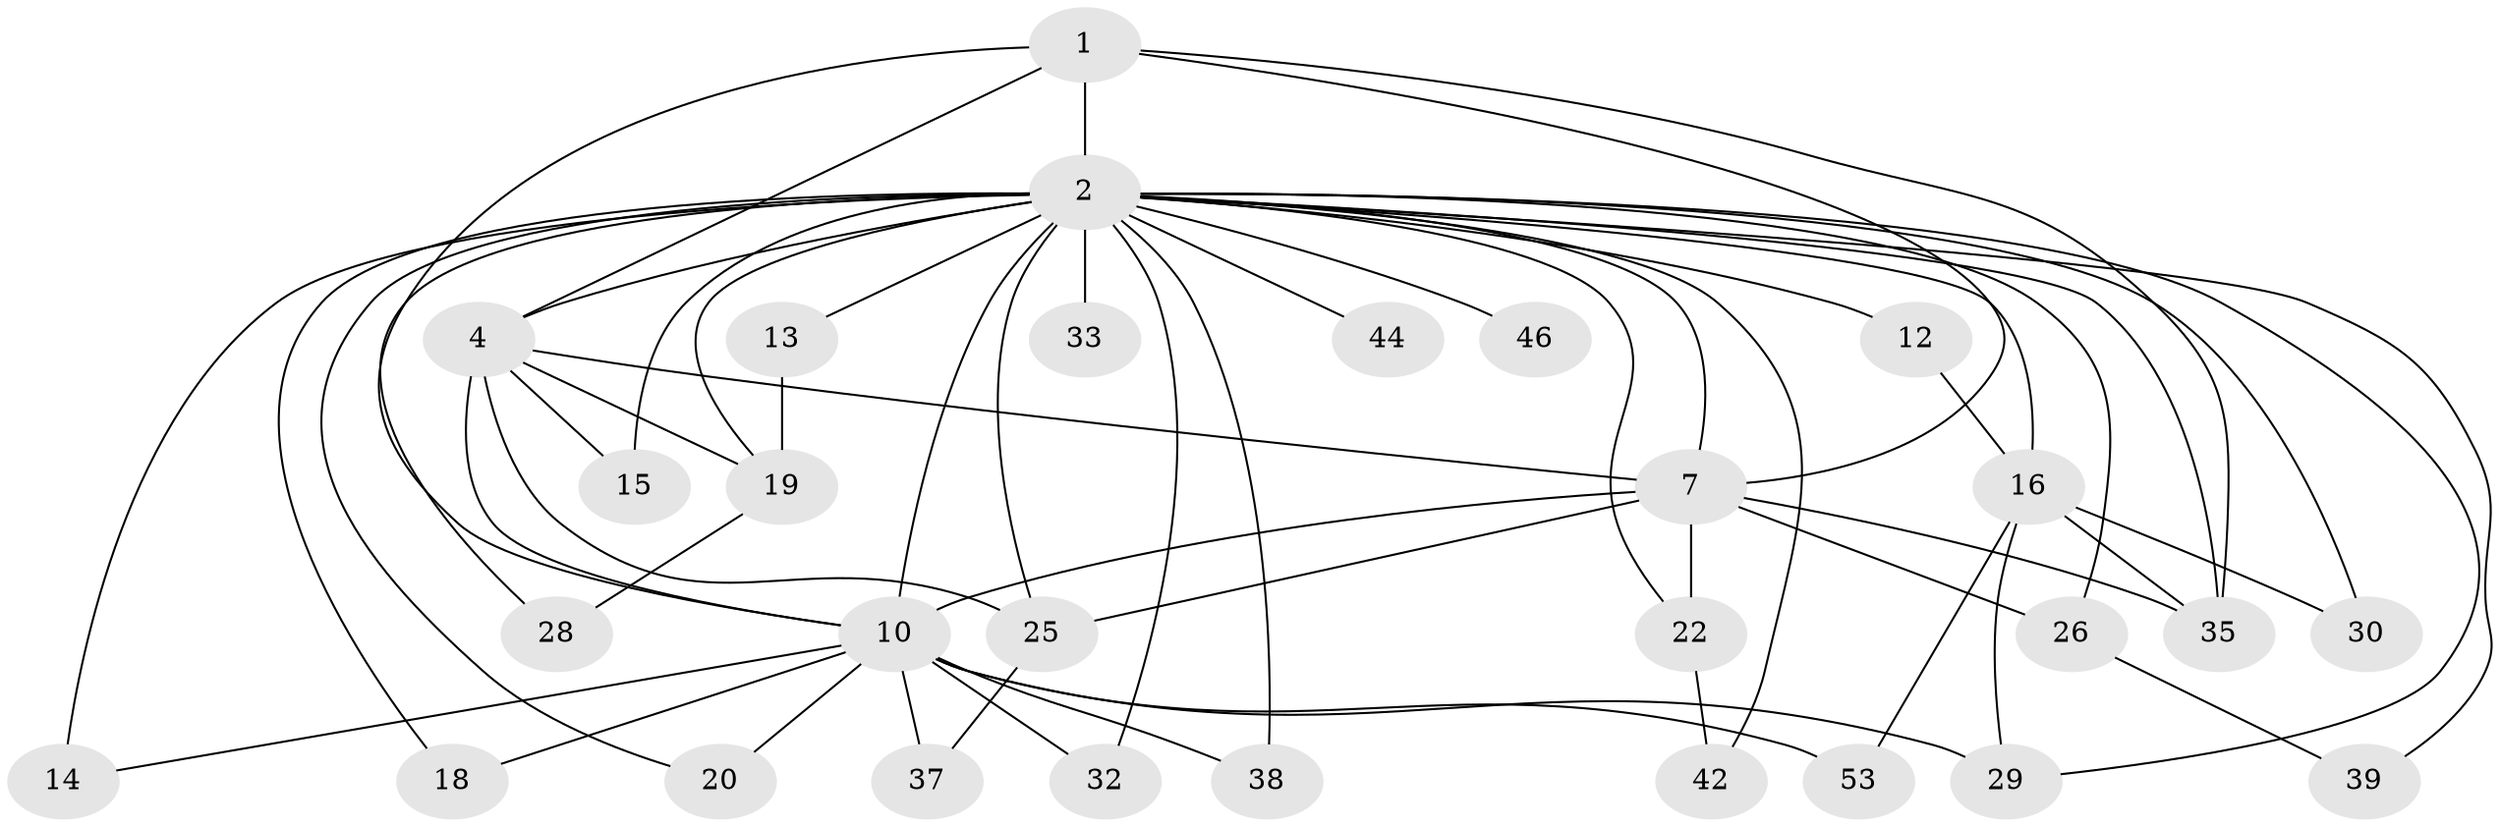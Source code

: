 // original degree distribution, {11: 0.05172413793103448, 19: 0.017241379310344827, 17: 0.017241379310344827, 12: 0.017241379310344827, 23: 0.017241379310344827, 13: 0.017241379310344827, 18: 0.017241379310344827, 20: 0.017241379310344827, 3: 0.15517241379310345, 4: 0.06896551724137931, 2: 0.5344827586206896, 7: 0.017241379310344827, 5: 0.05172413793103448}
// Generated by graph-tools (version 1.1) at 2025/17/03/04/25 18:17:51]
// undirected, 29 vertices, 58 edges
graph export_dot {
graph [start="1"]
  node [color=gray90,style=filled];
  1;
  2 [super="+51+8+57+11+5+3+41"];
  4 [super="+24"];
  7;
  10 [super="+45"];
  12;
  13;
  14;
  15;
  16;
  18;
  19 [super="+27"];
  20;
  22;
  25 [super="+54"];
  26;
  28;
  29 [super="+52+36"];
  30;
  32;
  33;
  35 [super="+50+43"];
  37;
  38;
  39;
  42 [super="+47"];
  44;
  46;
  53;
  1 -- 2 [weight=7];
  1 -- 4;
  1 -- 7;
  1 -- 10;
  1 -- 35;
  2 -- 4 [weight=7];
  2 -- 7 [weight=6];
  2 -- 10 [weight=8];
  2 -- 12 [weight=2];
  2 -- 15;
  2 -- 22;
  2 -- 29 [weight=2];
  2 -- 30;
  2 -- 13 [weight=3];
  2 -- 18;
  2 -- 25;
  2 -- 26;
  2 -- 33 [weight=4];
  2 -- 44 [weight=2];
  2 -- 46 [weight=2];
  2 -- 14;
  2 -- 16 [weight=2];
  2 -- 19 [weight=2];
  2 -- 20;
  2 -- 28;
  2 -- 32;
  2 -- 35 [weight=2];
  2 -- 38;
  2 -- 39;
  2 -- 42 [weight=2];
  4 -- 7;
  4 -- 10;
  4 -- 15;
  4 -- 25;
  4 -- 19;
  7 -- 10;
  7 -- 22;
  7 -- 25;
  7 -- 26;
  7 -- 35;
  10 -- 14;
  10 -- 18;
  10 -- 20;
  10 -- 32;
  10 -- 37;
  10 -- 38;
  10 -- 53;
  10 -- 29 [weight=2];
  12 -- 16;
  13 -- 19;
  16 -- 29;
  16 -- 30;
  16 -- 53;
  16 -- 35;
  19 -- 28;
  22 -- 42;
  25 -- 37;
  26 -- 39;
}
